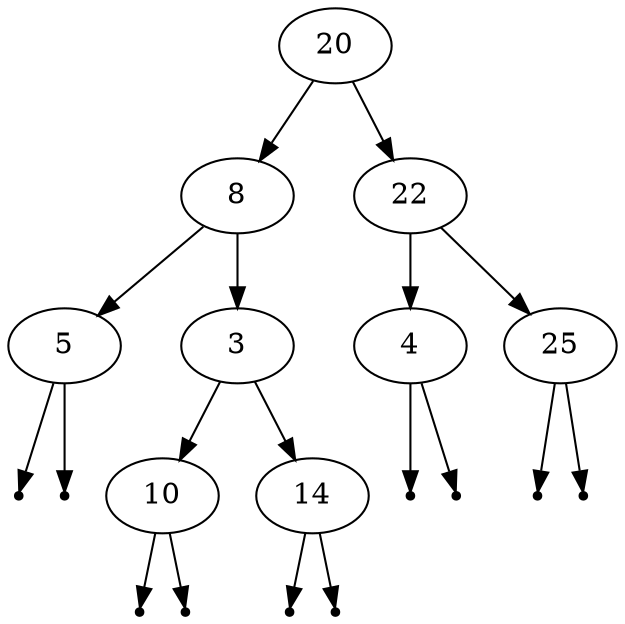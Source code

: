 digraph BST {
  20 -> 8
  20 -> 22
  8 -> 5
  8 -> 3
  5 -> null_5_left
  5 -> null_5_right
  null_5_left [shape=point]
  null_5_right [shape=point]
  3 -> 10
  3 -> 14
  10 -> null_10_left
  10 -> null_10_right
  null_10_left [shape=point]
  null_10_right [shape=point]
  14 -> null_14_left
  14 -> null_14_right
  null_14_left [shape=point]
  null_14_right [shape=point]
  22 -> 4
  22 -> 25
  4 -> null_4_left
  4 -> null_4_right
  null_4_left [shape=point]
  null_4_right [shape=point]
  25 -> null_25_left
  25 -> null_25_right
  null_25_left [shape=point]
  null_25_right [shape=point]
}
